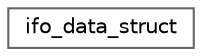 digraph "Graphical Class Hierarchy"
{
 // LATEX_PDF_SIZE
  bgcolor="transparent";
  edge [fontname=Helvetica,fontsize=10,labelfontname=Helvetica,labelfontsize=10];
  node [fontname=Helvetica,fontsize=10,shape=box,height=0.2,width=0.4];
  rankdir="LR";
  Node0 [id="Node000000",label="ifo_data_struct",height=0.2,width=0.4,color="grey40", fillcolor="white", style="filled",URL="$structifo__data__struct.html",tooltip=" "];
}
